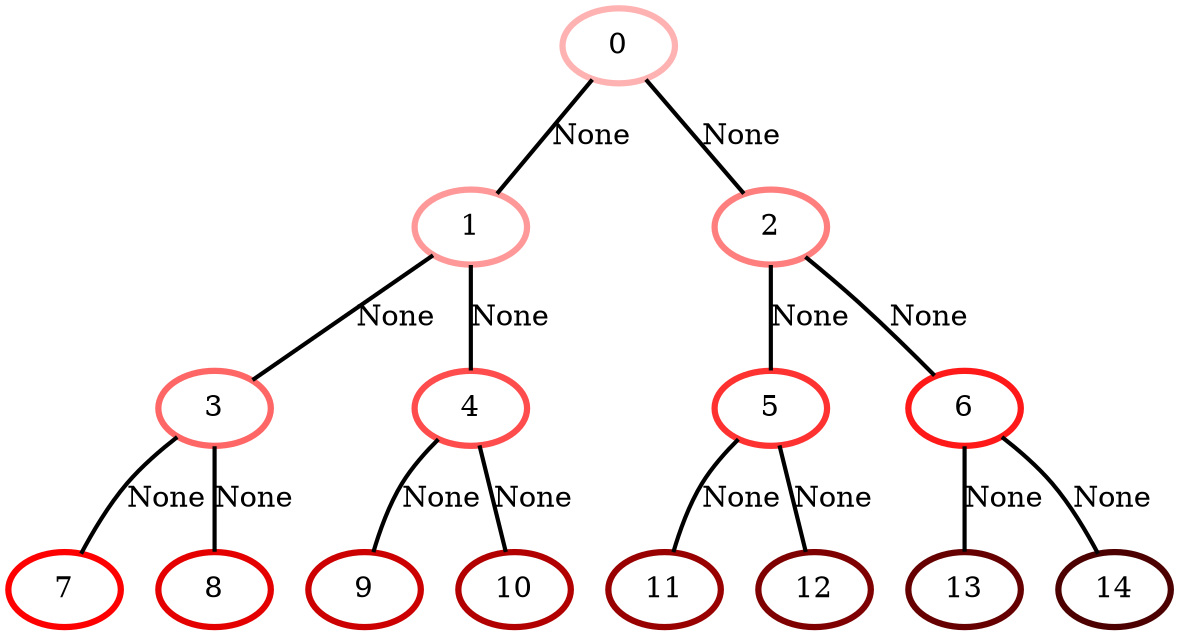 graph G {
    0 [penwidth=3,label="0",color="#ffb2b2"]
    1 [penwidth=3,label="1",color="#ff9999"]
    2 [penwidth=3,label="2",color="#ff7f7f"]
    3 [penwidth=3,label="3",color="#ff6666"]
    4 [penwidth=3,label="4",color="#ff4c4c"]
    5 [penwidth=3,label="5",color="#ff3232"]
    6 [penwidth=3,label="6",color="#ff1919"]
    7 [penwidth=3,label="7",color="#ff0000"]
    8 [penwidth=3,label="8",color="#e50000"]
    9 [penwidth=3,label="9",color="#cc0000"]
    10 [penwidth=3,label="10",color="#b20000"]
    11 [penwidth=3,label="11",color="#990000"]
    12 [penwidth=3,label="12",color="#7f0000"]
    13 [penwidth=3,label="13",color="# 660000"]
    14 [penwidth=3,label="14",color="# 4c0000"]

    0--1 [penwidth=2,label="None"]
    0--2 [penwidth=2,label="None"]
    1--3 [penwidth=2,label="None"]
    1--4 [penwidth=2,label="None"]
    2--5 [penwidth=2,label="None"]
    2--6 [penwidth=2,label="None"]
    3--7 [penwidth=2,label="None"]
    3--8 [penwidth=2,label="None"]
    4--9 [penwidth=2,label="None"]
    4--10 [penwidth=2,label="None"]
    5--11 [penwidth=2,label="None"]
    5--12 [penwidth=2,label="None"]
    6--13 [penwidth=2,label="None"]
    6--14 [penwidth=2,label="None"]
}